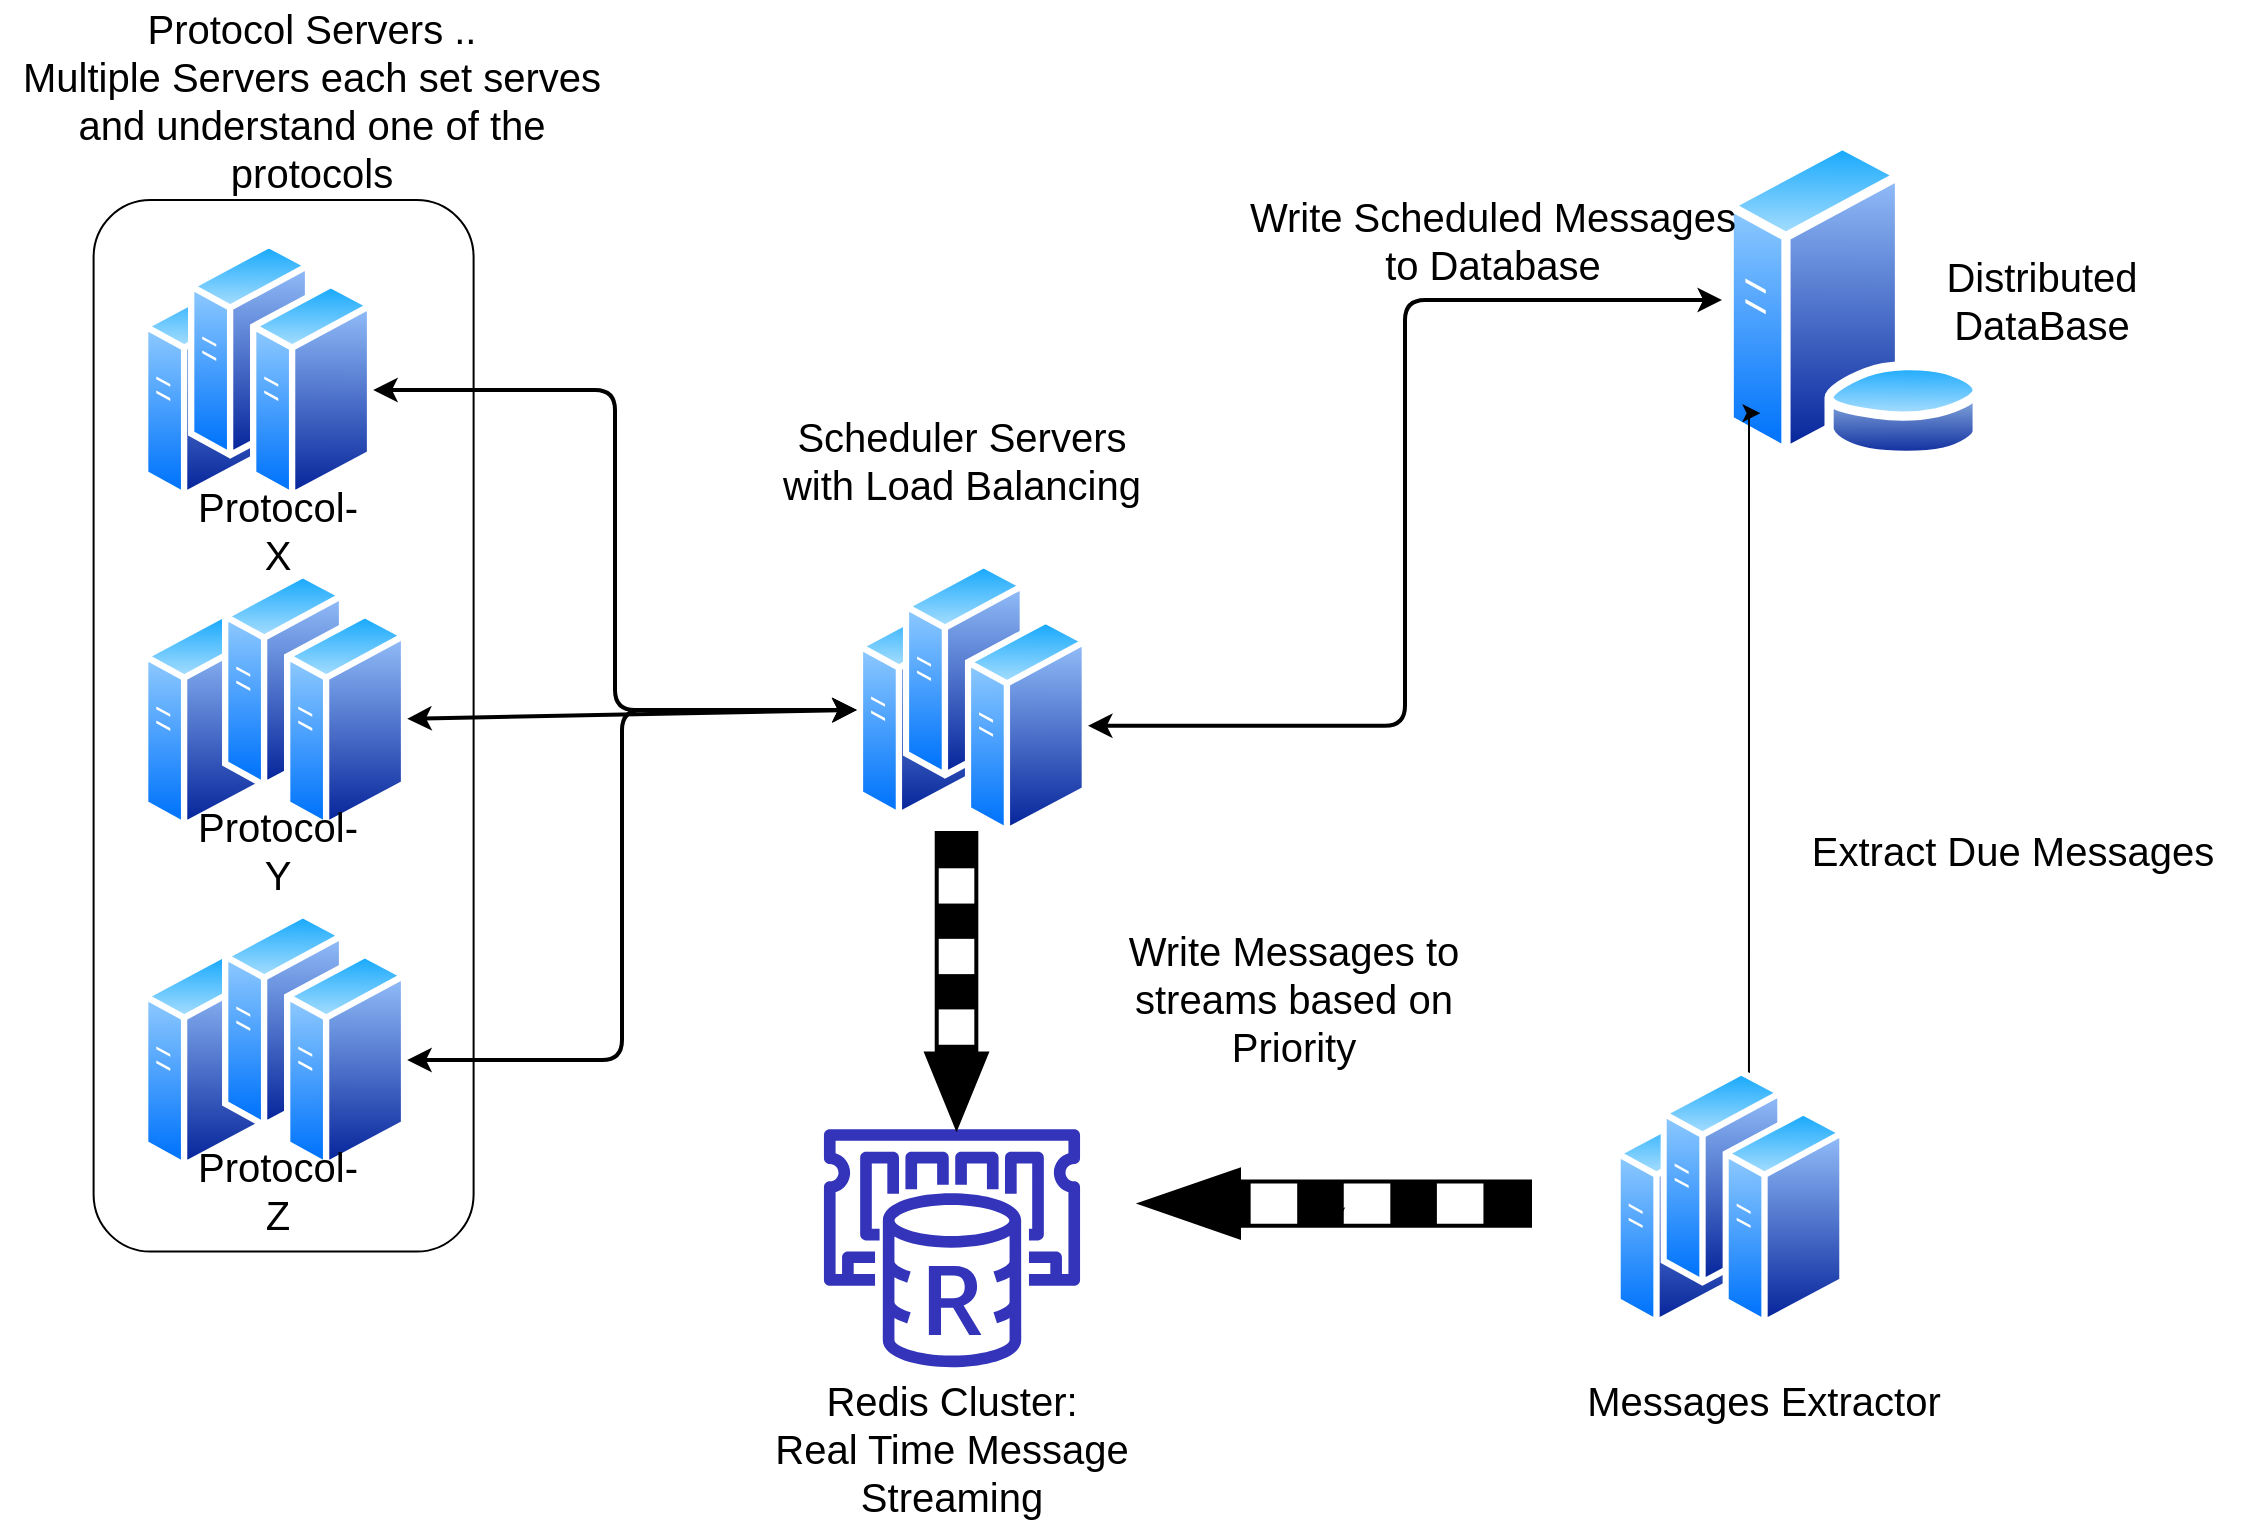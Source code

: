 <mxfile version="13.9.9" type="device"><diagram name="Page-1" id="b5b7bab2-c9e2-2cf4-8b2a-24fd1a2a6d21"><mxGraphModel dx="1264" dy="592" grid="1" gridSize="10" guides="1" tooltips="1" connect="1" arrows="1" fold="1" page="1" pageScale="1" pageWidth="827" pageHeight="1169" background="#ffffff" math="0" shadow="0"><root><mxCell id="0"/><mxCell id="1" parent="0"/><mxCell id="E_4M-ih9SDLmiXIkQRta-28" value="" style="rounded=1;whiteSpace=wrap;html=1;rotation=-90;fontSize=20;" parent="1" vertex="1"><mxGeometry x="167.9" y="747.9" width="525.8" height="190" as="geometry"/></mxCell><mxCell id="E_4M-ih9SDLmiXIkQRta-15" value="" style="aspect=fixed;perimeter=ellipsePerimeter;html=1;align=center;shadow=0;dashed=0;spacingTop=3;image;image=img/lib/active_directory/generic_server.svg;fontSize=20;" parent="1" vertex="1"><mxGeometry x="360" y="785" width="61.6" height="110" as="geometry"/></mxCell><mxCell id="E_4M-ih9SDLmiXIkQRta-17" value="" style="aspect=fixed;perimeter=ellipsePerimeter;html=1;align=center;shadow=0;dashed=0;spacingTop=3;image;image=img/lib/active_directory/generic_server.svg;fontSize=20;" parent="1" vertex="1"><mxGeometry x="360" y="955" width="61.6" height="110" as="geometry"/></mxCell><mxCell id="E_4M-ih9SDLmiXIkQRta-18" value="" style="aspect=fixed;perimeter=ellipsePerimeter;html=1;align=center;shadow=0;dashed=0;spacingTop=3;image;image=img/lib/active_directory/generic_server.svg;fontSize=20;" parent="1" vertex="1"><mxGeometry x="360" y="620" width="61.6" height="110" as="geometry"/></mxCell><mxCell id="E_4M-ih9SDLmiXIkQRta-29" value="&lt;font style=&quot;font-size: 20px;&quot;&gt;Protocol Servers ..&lt;br style=&quot;font-size: 20px;&quot;&gt;Multiple Servers each set serves and understand one of the protocols&lt;/font&gt;" style="text;html=1;strokeColor=none;fillColor=none;align=center;verticalAlign=middle;whiteSpace=wrap;rounded=0;fontSize=20;" parent="1" vertex="1"><mxGeometry x="289.8" y="480" width="310" height="100" as="geometry"/></mxCell><mxCell id="E_4M-ih9SDLmiXIkQRta-33" value="" style="aspect=fixed;perimeter=ellipsePerimeter;html=1;align=center;shadow=0;dashed=0;spacingTop=3;image;image=img/lib/active_directory/generic_server.svg;fontSize=20;" parent="1" vertex="1"><mxGeometry x="383" y="600" width="61.6" height="110" as="geometry"/></mxCell><mxCell id="E_4M-ih9SDLmiXIkQRta-34" value="" style="aspect=fixed;perimeter=ellipsePerimeter;html=1;align=center;shadow=0;dashed=0;spacingTop=3;image;image=img/lib/active_directory/generic_server.svg;fontSize=20;" parent="1" vertex="1"><mxGeometry x="414" y="620" width="61.6" height="110" as="geometry"/></mxCell><mxCell id="E_4M-ih9SDLmiXIkQRta-35" value="" style="aspect=fixed;perimeter=ellipsePerimeter;html=1;align=center;shadow=0;dashed=0;spacingTop=3;image;image=img/lib/active_directory/generic_server.svg;fontSize=20;" parent="1" vertex="1"><mxGeometry x="400" y="765" width="61.6" height="110" as="geometry"/></mxCell><mxCell id="E_4M-ih9SDLmiXIkQRta-36" value="" style="aspect=fixed;perimeter=ellipsePerimeter;html=1;align=center;shadow=0;dashed=0;spacingTop=3;image;image=img/lib/active_directory/generic_server.svg;fontSize=20;" parent="1" vertex="1"><mxGeometry x="431" y="785" width="61.6" height="110" as="geometry"/></mxCell><mxCell id="E_4M-ih9SDLmiXIkQRta-37" value="" style="aspect=fixed;perimeter=ellipsePerimeter;html=1;align=center;shadow=0;dashed=0;spacingTop=3;image;image=img/lib/active_directory/generic_server.svg;fontSize=20;" parent="1" vertex="1"><mxGeometry x="400" y="935" width="61.6" height="110" as="geometry"/></mxCell><mxCell id="E_4M-ih9SDLmiXIkQRta-38" value="" style="aspect=fixed;perimeter=ellipsePerimeter;html=1;align=center;shadow=0;dashed=0;spacingTop=3;image;image=img/lib/active_directory/generic_server.svg;fontSize=20;" parent="1" vertex="1"><mxGeometry x="431" y="955" width="61.6" height="110" as="geometry"/></mxCell><mxCell id="E_4M-ih9SDLmiXIkQRta-39" value="&lt;font style=&quot;font-size: 20px;&quot;&gt;Protocol- Y&lt;/font&gt;" style="text;html=1;strokeColor=none;fillColor=none;align=center;verticalAlign=middle;whiteSpace=wrap;rounded=0;fontSize=20;" parent="1" vertex="1"><mxGeometry x="383" y="890" width="90" height="30" as="geometry"/></mxCell><mxCell id="E_4M-ih9SDLmiXIkQRta-40" value="&lt;font style=&quot;font-size: 20px;&quot;&gt;Protocol- Z&lt;/font&gt;" style="text;html=1;strokeColor=none;fillColor=none;align=center;verticalAlign=middle;whiteSpace=wrap;rounded=0;fontSize=20;" parent="1" vertex="1"><mxGeometry x="383" y="1060" width="90" height="30" as="geometry"/></mxCell><mxCell id="E_4M-ih9SDLmiXIkQRta-41" value="&lt;font style=&quot;font-size: 20px;&quot;&gt;Protocol- X&lt;/font&gt;" style="text;html=1;strokeColor=none;fillColor=none;align=center;verticalAlign=middle;whiteSpace=wrap;rounded=0;fontSize=20;" parent="1" vertex="1"><mxGeometry x="383" y="730" width="90" height="30" as="geometry"/></mxCell><mxCell id="E_4M-ih9SDLmiXIkQRta-58" value="" style="aspect=fixed;perimeter=ellipsePerimeter;html=1;align=center;shadow=0;dashed=0;spacingTop=3;image;image=img/lib/active_directory/generic_server.svg;fontSize=20;" parent="1" vertex="1"><mxGeometry x="717.4" y="780" width="61.6" height="110" as="geometry"/></mxCell><mxCell id="E_4M-ih9SDLmiXIkQRta-59" value="" style="aspect=fixed;perimeter=ellipsePerimeter;html=1;align=center;shadow=0;dashed=0;spacingTop=3;image;image=img/lib/active_directory/generic_server.svg;fontSize=20;" parent="1" vertex="1"><mxGeometry x="740.4" y="760" width="61.6" height="110" as="geometry"/></mxCell><mxCell id="E_4M-ih9SDLmiXIkQRta-60" value="" style="aspect=fixed;perimeter=ellipsePerimeter;html=1;align=center;shadow=0;dashed=0;spacingTop=3;image;image=img/lib/active_directory/generic_server.svg;fontSize=20;" parent="1" vertex="1"><mxGeometry x="771.4" y="787.9" width="61.6" height="110" as="geometry"/></mxCell><mxCell id="E_4M-ih9SDLmiXIkQRta-61" value="" style="endArrow=classic;startArrow=classic;html=1;strokeColor=#000000;strokeWidth=2;exitX=1;exitY=0.5;exitDx=0;exitDy=0;entryX=0;entryY=0.5;entryDx=0;entryDy=0;edgeStyle=orthogonalEdgeStyle;fontSize=20;" parent="1" source="E_4M-ih9SDLmiXIkQRta-34" target="E_4M-ih9SDLmiXIkQRta-58" edge="1"><mxGeometry width="50" height="50" relative="1" as="geometry"><mxPoint x="540" y="910" as="sourcePoint"/><mxPoint x="590" y="860" as="targetPoint"/></mxGeometry></mxCell><mxCell id="E_4M-ih9SDLmiXIkQRta-62" value="" style="endArrow=classic;startArrow=classic;html=1;strokeColor=#000000;strokeWidth=2;entryX=0;entryY=0.5;entryDx=0;entryDy=0;fontSize=20;" parent="1" source="E_4M-ih9SDLmiXIkQRta-36" target="E_4M-ih9SDLmiXIkQRta-58" edge="1"><mxGeometry width="50" height="50" relative="1" as="geometry"><mxPoint x="540" y="910" as="sourcePoint"/><mxPoint x="590" y="860" as="targetPoint"/></mxGeometry></mxCell><mxCell id="E_4M-ih9SDLmiXIkQRta-63" value="" style="endArrow=classic;startArrow=classic;html=1;strokeColor=#000000;strokeWidth=2;exitX=1;exitY=0.5;exitDx=0;exitDy=0;entryX=0;entryY=0.5;entryDx=0;entryDy=0;edgeStyle=orthogonalEdgeStyle;fontSize=20;" parent="1" source="E_4M-ih9SDLmiXIkQRta-38" target="E_4M-ih9SDLmiXIkQRta-58" edge="1"><mxGeometry width="50" height="50" relative="1" as="geometry"><mxPoint x="540" y="910" as="sourcePoint"/><mxPoint x="590" y="860" as="targetPoint"/><Array as="points"><mxPoint x="600" y="1010"/><mxPoint x="600" y="835"/></Array></mxGeometry></mxCell><mxCell id="E_4M-ih9SDLmiXIkQRta-64" value="&lt;font style=&quot;font-size: 20px;&quot;&gt;Scheduler Servers&lt;br style=&quot;font-size: 20px;&quot;&gt;with Load Balancing&lt;/font&gt;" style="text;html=1;strokeColor=none;fillColor=none;align=center;verticalAlign=middle;whiteSpace=wrap;rounded=0;fontSize=20;" parent="1" vertex="1"><mxGeometry x="670" y="670" width="200" height="80" as="geometry"/></mxCell><mxCell id="E_4M-ih9SDLmiXIkQRta-113" value="" style="aspect=fixed;perimeter=ellipsePerimeter;html=1;align=center;shadow=0;dashed=0;spacingTop=3;image;image=img/lib/active_directory/database_server.svg;fontSize=20;" parent="1" vertex="1"><mxGeometry x="1150" y="550" width="131.2" height="160" as="geometry"/></mxCell><mxCell id="E_4M-ih9SDLmiXIkQRta-114" value="&lt;font style=&quot;font-size: 20px;&quot;&gt;Distributed DataBase&lt;/font&gt;" style="text;html=1;strokeColor=none;fillColor=none;align=center;verticalAlign=middle;whiteSpace=wrap;rounded=0;fontSize=20;" parent="1" vertex="1"><mxGeometry x="1220" y="600" width="180" height="60" as="geometry"/></mxCell><mxCell id="E_4M-ih9SDLmiXIkQRta-115" value="" style="endArrow=classic;startArrow=classic;html=1;strokeColor=#000000;strokeWidth=2;exitX=1;exitY=0.5;exitDx=0;exitDy=0;entryX=0;entryY=0.5;entryDx=0;entryDy=0;edgeStyle=orthogonalEdgeStyle;fontSize=20;" parent="1" source="E_4M-ih9SDLmiXIkQRta-60" target="E_4M-ih9SDLmiXIkQRta-113" edge="1"><mxGeometry width="50" height="50" relative="1" as="geometry"><mxPoint x="900" y="1060" as="sourcePoint"/><mxPoint x="950" y="1010" as="targetPoint"/></mxGeometry></mxCell><mxCell id="E_4M-ih9SDLmiXIkQRta-116" value="&lt;font style=&quot;font-size: 20px&quot;&gt;Write Scheduled Messages to Database&lt;br&gt;&lt;/font&gt;" style="text;html=1;strokeColor=none;fillColor=none;align=center;verticalAlign=middle;whiteSpace=wrap;rounded=0;fontSize=20;" parent="1" vertex="1"><mxGeometry x="910" y="540" width="251" height="120" as="geometry"/></mxCell><mxCell id="2A_7CdyZDMS_6yFZ-1Z8-1" value="" style="outlineConnect=0;fontColor=#232F3E;gradientColor=none;fillColor=#3334B9;strokeColor=none;dashed=0;verticalLabelPosition=bottom;verticalAlign=top;align=center;html=1;fontSize=20;fontStyle=0;aspect=fixed;pointerEvents=1;shape=mxgraph.aws4.elasticache_for_redis;" parent="1" vertex="1"><mxGeometry x="697.74" y="1044.6" width="134.52" height="119" as="geometry"/></mxCell><mxCell id="2A_7CdyZDMS_6yFZ-1Z8-2" value="&lt;font style=&quot;font-size: 20px;&quot;&gt;Redis Cluster:&lt;br style=&quot;font-size: 20px;&quot;&gt;Real Time Message Streaming&lt;/font&gt;" style="text;html=1;strokeColor=none;fillColor=none;align=center;verticalAlign=middle;whiteSpace=wrap;rounded=0;fontSize=20;" parent="1" vertex="1"><mxGeometry x="660" y="1163.6" width="210" height="80" as="geometry"/></mxCell><mxCell id="2A_7CdyZDMS_6yFZ-1Z8-3" value="" style="verticalLabelPosition=bottom;html=1;verticalAlign=top;strokeWidth=2;shape=mxgraph.lean_mapping.push_arrow;fontSize=20;rotation=90;" parent="1" vertex="1"><mxGeometry x="693.76" y="955" width="147" height="30" as="geometry"/></mxCell><mxCell id="2A_7CdyZDMS_6yFZ-1Z8-6" value="&lt;font style=&quot;font-size: 20px;&quot;&gt;Write Messages to streams based on Priority&lt;/font&gt;" style="text;html=1;strokeColor=none;fillColor=none;align=center;verticalAlign=middle;whiteSpace=wrap;rounded=0;fontSize=20;" parent="1" vertex="1"><mxGeometry x="840.76" y="943.6" width="190" height="70" as="geometry"/></mxCell><mxCell id="aQr2DhXn3ekmcRvCRT0_-1" value="" style="aspect=fixed;perimeter=ellipsePerimeter;html=1;align=center;shadow=0;dashed=0;spacingTop=3;image;image=img/lib/active_directory/generic_server.svg;fontSize=20;" parent="1" vertex="1"><mxGeometry x="1096.2" y="1033.6" width="61.6" height="110" as="geometry"/></mxCell><mxCell id="aQr2DhXn3ekmcRvCRT0_-9" style="edgeStyle=orthogonalEdgeStyle;rounded=0;orthogonalLoop=1;jettySize=auto;html=1;exitX=0.75;exitY=0;exitDx=0;exitDy=0;entryX=0;entryY=1;entryDx=0;entryDy=0;" parent="1" source="aQr2DhXn3ekmcRvCRT0_-2" target="E_4M-ih9SDLmiXIkQRta-113" edge="1"><mxGeometry relative="1" as="geometry"><Array as="points"><mxPoint x="1164" y="686"/></Array></mxGeometry></mxCell><mxCell id="aQr2DhXn3ekmcRvCRT0_-2" value="" style="aspect=fixed;perimeter=ellipsePerimeter;html=1;align=center;shadow=0;dashed=0;spacingTop=3;image;image=img/lib/active_directory/generic_server.svg;fontSize=20;" parent="1" vertex="1"><mxGeometry x="1119.2" y="1013.6" width="61.6" height="110" as="geometry"/></mxCell><mxCell id="aQr2DhXn3ekmcRvCRT0_-3" value="" style="aspect=fixed;perimeter=ellipsePerimeter;html=1;align=center;shadow=0;dashed=0;spacingTop=3;image;image=img/lib/active_directory/generic_server.svg;fontSize=20;" parent="1" vertex="1"><mxGeometry x="1150.2" y="1033.6" width="61.6" height="110" as="geometry"/></mxCell><mxCell id="aQr2DhXn3ekmcRvCRT0_-4" value="&lt;font style=&quot;font-size: 20px&quot;&gt;Messages Extractor&lt;br&gt;&lt;/font&gt;" style="text;html=1;strokeColor=none;fillColor=none;align=center;verticalAlign=middle;whiteSpace=wrap;rounded=0;fontSize=20;" parent="1" vertex="1"><mxGeometry x="1061.2" y="1130" width="220" height="100" as="geometry"/></mxCell><mxCell id="aQr2DhXn3ekmcRvCRT0_-6" value="" style="verticalLabelPosition=bottom;html=1;verticalAlign=top;strokeWidth=2;shape=mxgraph.lean_mapping.push_arrow;fontSize=20;rotation=-180;" parent="1" vertex="1"><mxGeometry x="860" y="1065" width="194" height="33.6" as="geometry"/></mxCell><mxCell id="aQr2DhXn3ekmcRvCRT0_-7" style="edgeStyle=orthogonalEdgeStyle;rounded=0;orthogonalLoop=1;jettySize=auto;html=1;exitX=0.5;exitY=0.83;exitDx=0;exitDy=0;exitPerimeter=0;entryX=0.5;entryY=0.17;entryDx=0;entryDy=0;entryPerimeter=0;" parent="1" source="aQr2DhXn3ekmcRvCRT0_-6" target="aQr2DhXn3ekmcRvCRT0_-6" edge="1"><mxGeometry relative="1" as="geometry"/></mxCell><mxCell id="aQr2DhXn3ekmcRvCRT0_-10" value="&lt;font style=&quot;font-size: 20px&quot;&gt;Extract Due Messages&lt;br&gt;&lt;/font&gt;" style="text;html=1;strokeColor=none;fillColor=none;align=center;verticalAlign=middle;whiteSpace=wrap;rounded=0;fontSize=20;" parent="1" vertex="1"><mxGeometry x="1170" y="845" width="251" height="120" as="geometry"/></mxCell></root></mxGraphModel></diagram></mxfile>